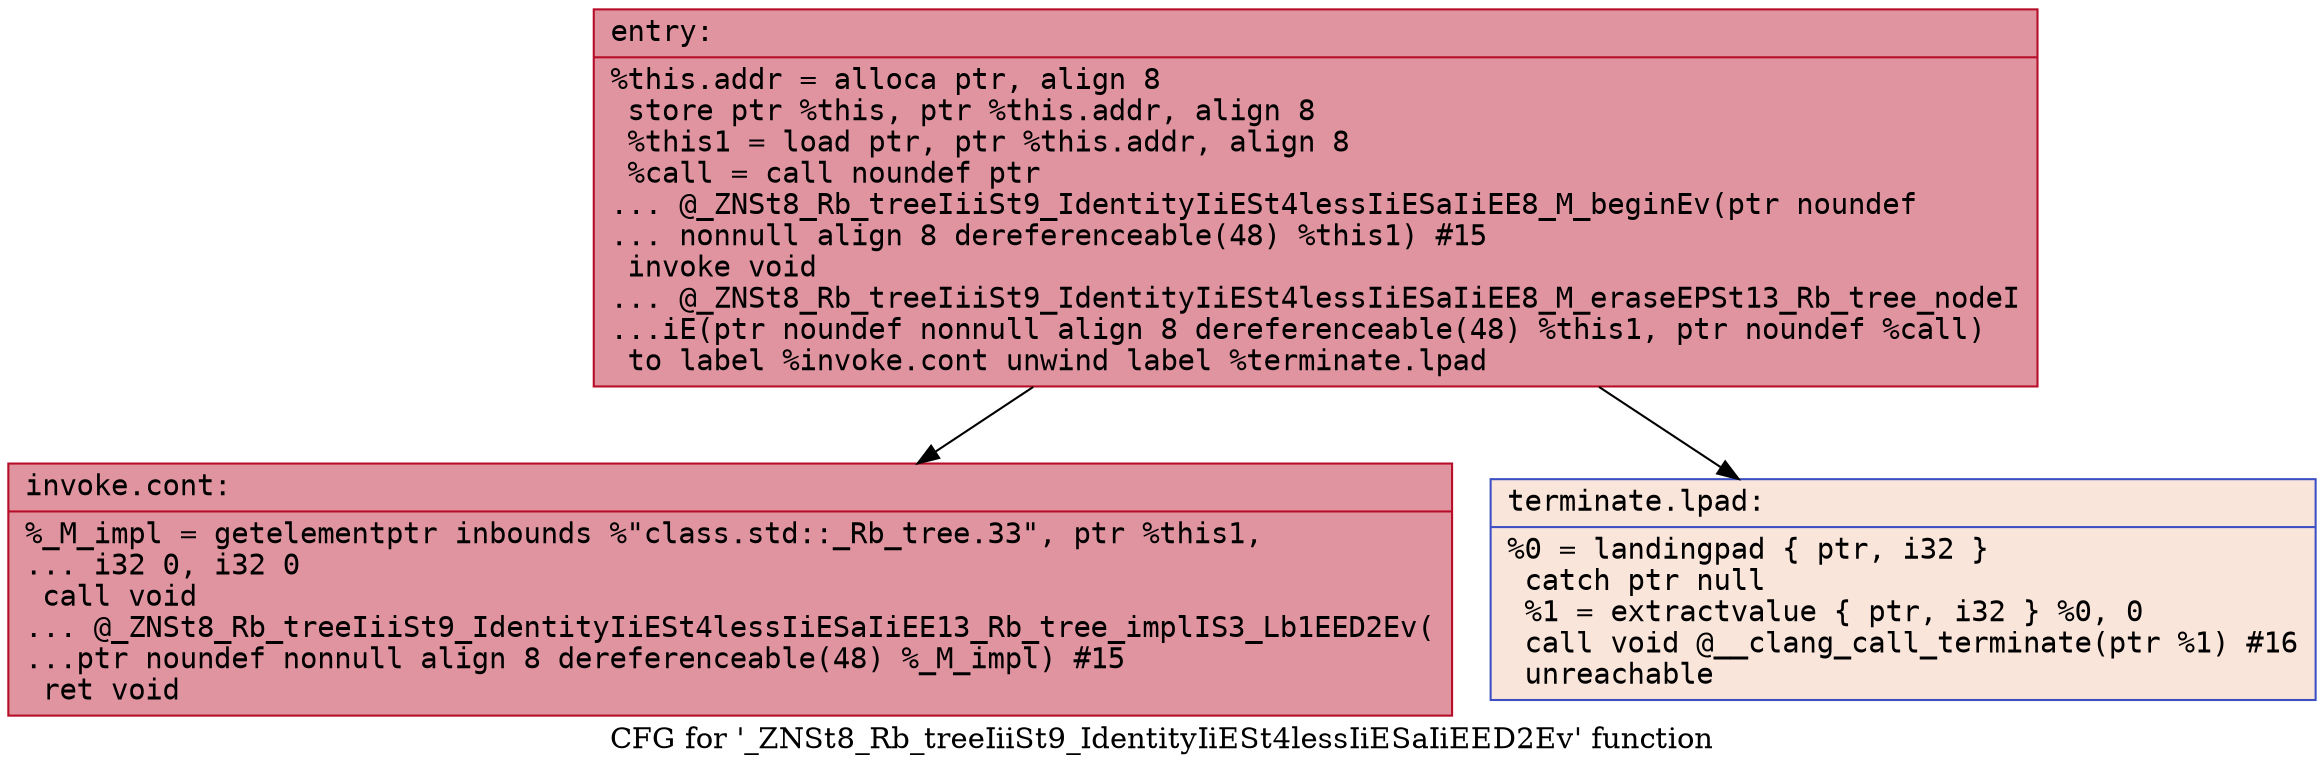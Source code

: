 digraph "CFG for '_ZNSt8_Rb_treeIiiSt9_IdentityIiESt4lessIiESaIiEED2Ev' function" {
	label="CFG for '_ZNSt8_Rb_treeIiiSt9_IdentityIiESt4lessIiESaIiEED2Ev' function";

	Node0x55aea91b6560 [shape=record,color="#b70d28ff", style=filled, fillcolor="#b70d2870" fontname="Courier",label="{entry:\l|  %this.addr = alloca ptr, align 8\l  store ptr %this, ptr %this.addr, align 8\l  %this1 = load ptr, ptr %this.addr, align 8\l  %call = call noundef ptr\l... @_ZNSt8_Rb_treeIiiSt9_IdentityIiESt4lessIiESaIiEE8_M_beginEv(ptr noundef\l... nonnull align 8 dereferenceable(48) %this1) #15\l  invoke void\l... @_ZNSt8_Rb_treeIiiSt9_IdentityIiESt4lessIiESaIiEE8_M_eraseEPSt13_Rb_tree_nodeI\l...iE(ptr noundef nonnull align 8 dereferenceable(48) %this1, ptr noundef %call)\l          to label %invoke.cont unwind label %terminate.lpad\l}"];
	Node0x55aea91b6560 -> Node0x55aea91b6700[tooltip="entry -> invoke.cont\nProbability 100.00%" ];
	Node0x55aea91b6560 -> Node0x55aea91b6980[tooltip="entry -> terminate.lpad\nProbability 0.00%" ];
	Node0x55aea91b6700 [shape=record,color="#b70d28ff", style=filled, fillcolor="#b70d2870" fontname="Courier",label="{invoke.cont:\l|  %_M_impl = getelementptr inbounds %\"class.std::_Rb_tree.33\", ptr %this1,\l... i32 0, i32 0\l  call void\l... @_ZNSt8_Rb_treeIiiSt9_IdentityIiESt4lessIiESaIiEE13_Rb_tree_implIS3_Lb1EED2Ev(\l...ptr noundef nonnull align 8 dereferenceable(48) %_M_impl) #15\l  ret void\l}"];
	Node0x55aea91b6980 [shape=record,color="#3d50c3ff", style=filled, fillcolor="#f4c5ad70" fontname="Courier",label="{terminate.lpad:\l|  %0 = landingpad \{ ptr, i32 \}\l          catch ptr null\l  %1 = extractvalue \{ ptr, i32 \} %0, 0\l  call void @__clang_call_terminate(ptr %1) #16\l  unreachable\l}"];
}
